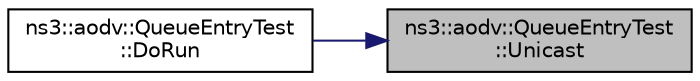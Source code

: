 digraph "ns3::aodv::QueueEntryTest::Unicast"
{
 // LATEX_PDF_SIZE
  edge [fontname="Helvetica",fontsize="10",labelfontname="Helvetica",labelfontsize="10"];
  node [fontname="Helvetica",fontsize="10",shape=record];
  rankdir="RL";
  Node1 [label="ns3::aodv::QueueEntryTest\l::Unicast",height=0.2,width=0.4,color="black", fillcolor="grey75", style="filled", fontcolor="black",tooltip="Unicast test function."];
  Node1 -> Node2 [dir="back",color="midnightblue",fontsize="10",style="solid",fontname="Helvetica"];
  Node2 [label="ns3::aodv::QueueEntryTest\l::DoRun",height=0.2,width=0.4,color="black", fillcolor="white", style="filled",URL="$structns3_1_1aodv_1_1_queue_entry_test.html#a55f122b89ef32138c7322933ebac3a0b",tooltip="Implementation to actually run this TestCase."];
}
